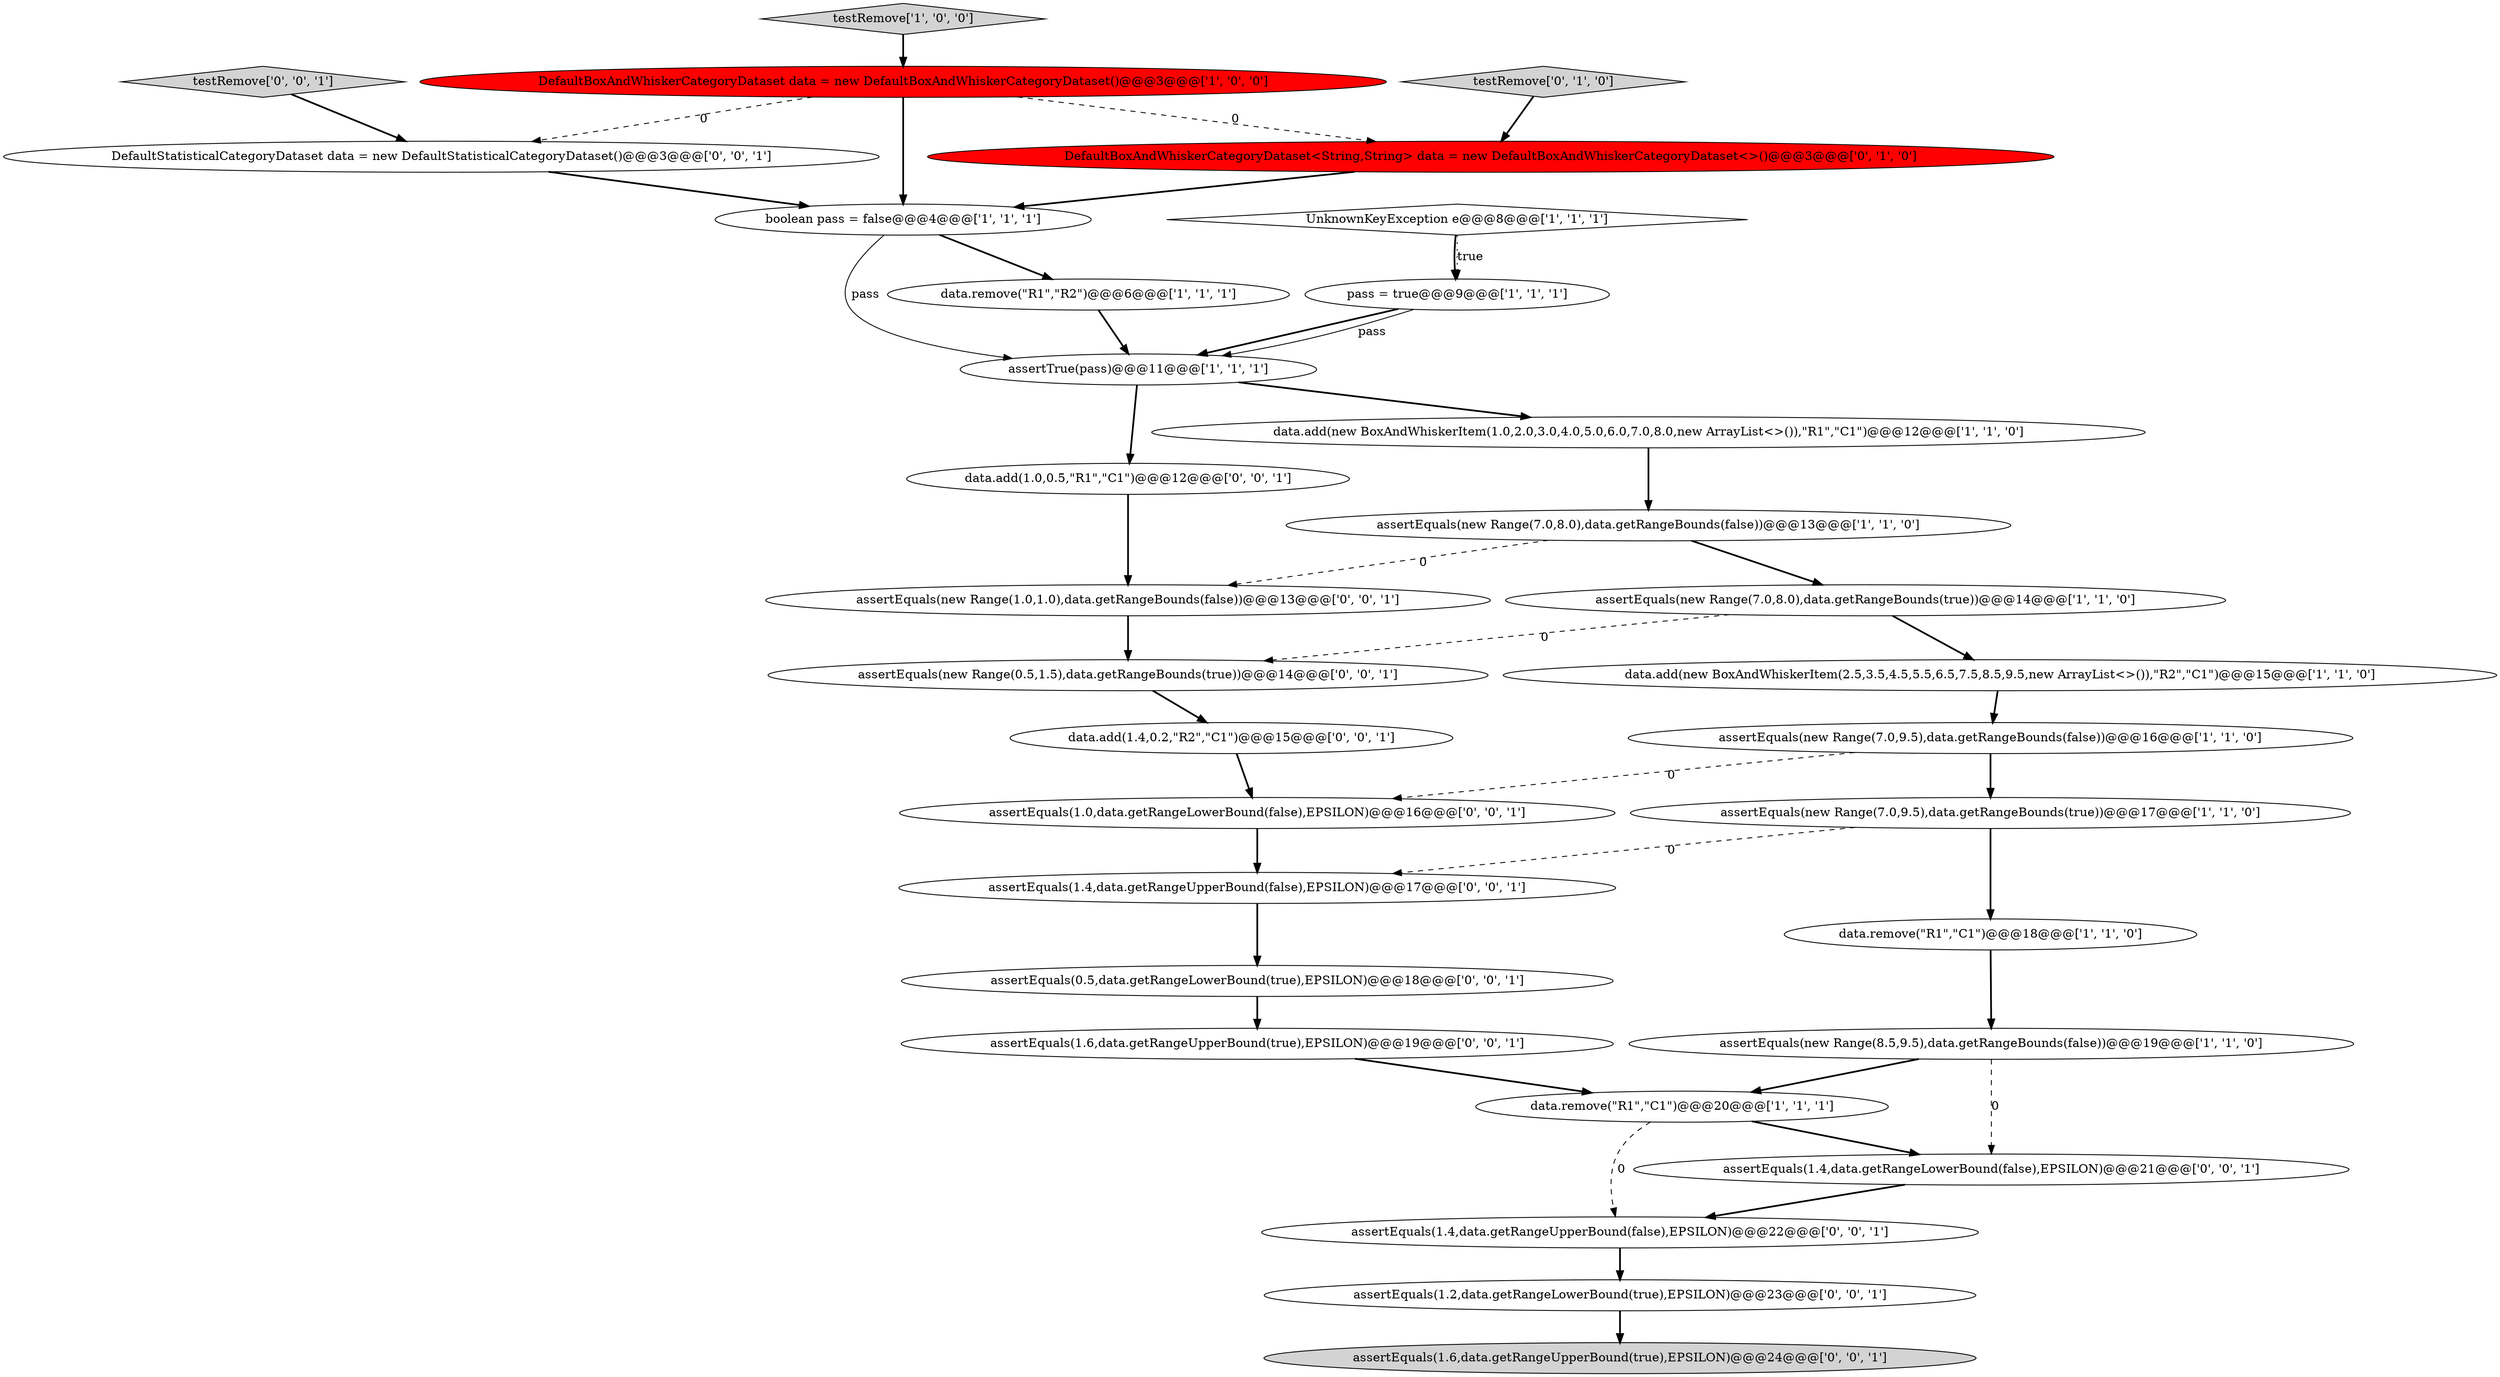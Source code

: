 digraph {
28 [style = filled, label = "testRemove['0', '0', '1']", fillcolor = lightgray, shape = diamond image = "AAA0AAABBB3BBB"];
12 [style = filled, label = "boolean pass = false@@@4@@@['1', '1', '1']", fillcolor = white, shape = ellipse image = "AAA0AAABBB1BBB"];
6 [style = filled, label = "pass = true@@@9@@@['1', '1', '1']", fillcolor = white, shape = ellipse image = "AAA0AAABBB1BBB"];
27 [style = filled, label = "assertEquals(1.4,data.getRangeUpperBound(false),EPSILON)@@@17@@@['0', '0', '1']", fillcolor = white, shape = ellipse image = "AAA0AAABBB3BBB"];
26 [style = filled, label = "assertEquals(new Range(1.0,1.0),data.getRangeBounds(false))@@@13@@@['0', '0', '1']", fillcolor = white, shape = ellipse image = "AAA0AAABBB3BBB"];
7 [style = filled, label = "assertEquals(new Range(7.0,8.0),data.getRangeBounds(false))@@@13@@@['1', '1', '0']", fillcolor = white, shape = ellipse image = "AAA0AAABBB1BBB"];
31 [style = filled, label = "assertEquals(0.5,data.getRangeLowerBound(true),EPSILON)@@@18@@@['0', '0', '1']", fillcolor = white, shape = ellipse image = "AAA0AAABBB3BBB"];
21 [style = filled, label = "assertEquals(1.0,data.getRangeLowerBound(false),EPSILON)@@@16@@@['0', '0', '1']", fillcolor = white, shape = ellipse image = "AAA0AAABBB3BBB"];
23 [style = filled, label = "assertEquals(1.4,data.getRangeUpperBound(false),EPSILON)@@@22@@@['0', '0', '1']", fillcolor = white, shape = ellipse image = "AAA0AAABBB3BBB"];
3 [style = filled, label = "UnknownKeyException e@@@8@@@['1', '1', '1']", fillcolor = white, shape = diamond image = "AAA0AAABBB1BBB"];
9 [style = filled, label = "testRemove['1', '0', '0']", fillcolor = lightgray, shape = diamond image = "AAA0AAABBB1BBB"];
10 [style = filled, label = "data.remove(\"R1\",\"C1\")@@@20@@@['1', '1', '1']", fillcolor = white, shape = ellipse image = "AAA0AAABBB1BBB"];
19 [style = filled, label = "DefaultStatisticalCategoryDataset data = new DefaultStatisticalCategoryDataset()@@@3@@@['0', '0', '1']", fillcolor = white, shape = ellipse image = "AAA0AAABBB3BBB"];
5 [style = filled, label = "assertEquals(new Range(7.0,8.0),data.getRangeBounds(true))@@@14@@@['1', '1', '0']", fillcolor = white, shape = ellipse image = "AAA0AAABBB1BBB"];
11 [style = filled, label = "DefaultBoxAndWhiskerCategoryDataset data = new DefaultBoxAndWhiskerCategoryDataset()@@@3@@@['1', '0', '0']", fillcolor = red, shape = ellipse image = "AAA1AAABBB1BBB"];
8 [style = filled, label = "assertEquals(new Range(7.0,9.5),data.getRangeBounds(true))@@@17@@@['1', '1', '0']", fillcolor = white, shape = ellipse image = "AAA0AAABBB1BBB"];
24 [style = filled, label = "assertEquals(1.6,data.getRangeUpperBound(true),EPSILON)@@@19@@@['0', '0', '1']", fillcolor = white, shape = ellipse image = "AAA0AAABBB3BBB"];
17 [style = filled, label = "DefaultBoxAndWhiskerCategoryDataset<String,String> data = new DefaultBoxAndWhiskerCategoryDataset<>()@@@3@@@['0', '1', '0']", fillcolor = red, shape = ellipse image = "AAA1AAABBB2BBB"];
29 [style = filled, label = "data.add(1.4,0.2,\"R2\",\"C1\")@@@15@@@['0', '0', '1']", fillcolor = white, shape = ellipse image = "AAA0AAABBB3BBB"];
25 [style = filled, label = "data.add(1.0,0.5,\"R1\",\"C1\")@@@12@@@['0', '0', '1']", fillcolor = white, shape = ellipse image = "AAA0AAABBB3BBB"];
4 [style = filled, label = "data.remove(\"R1\",\"C1\")@@@18@@@['1', '1', '0']", fillcolor = white, shape = ellipse image = "AAA0AAABBB1BBB"];
22 [style = filled, label = "assertEquals(1.4,data.getRangeLowerBound(false),EPSILON)@@@21@@@['0', '0', '1']", fillcolor = white, shape = ellipse image = "AAA0AAABBB3BBB"];
14 [style = filled, label = "data.add(new BoxAndWhiskerItem(1.0,2.0,3.0,4.0,5.0,6.0,7.0,8.0,new ArrayList<>()),\"R1\",\"C1\")@@@12@@@['1', '1', '0']", fillcolor = white, shape = ellipse image = "AAA0AAABBB1BBB"];
15 [style = filled, label = "data.add(new BoxAndWhiskerItem(2.5,3.5,4.5,5.5,6.5,7.5,8.5,9.5,new ArrayList<>()),\"R2\",\"C1\")@@@15@@@['1', '1', '0']", fillcolor = white, shape = ellipse image = "AAA0AAABBB1BBB"];
20 [style = filled, label = "assertEquals(1.6,data.getRangeUpperBound(true),EPSILON)@@@24@@@['0', '0', '1']", fillcolor = lightgray, shape = ellipse image = "AAA0AAABBB3BBB"];
0 [style = filled, label = "assertTrue(pass)@@@11@@@['1', '1', '1']", fillcolor = white, shape = ellipse image = "AAA0AAABBB1BBB"];
1 [style = filled, label = "assertEquals(new Range(7.0,9.5),data.getRangeBounds(false))@@@16@@@['1', '1', '0']", fillcolor = white, shape = ellipse image = "AAA0AAABBB1BBB"];
13 [style = filled, label = "assertEquals(new Range(8.5,9.5),data.getRangeBounds(false))@@@19@@@['1', '1', '0']", fillcolor = white, shape = ellipse image = "AAA0AAABBB1BBB"];
18 [style = filled, label = "assertEquals(1.2,data.getRangeLowerBound(true),EPSILON)@@@23@@@['0', '0', '1']", fillcolor = white, shape = ellipse image = "AAA0AAABBB3BBB"];
30 [style = filled, label = "assertEquals(new Range(0.5,1.5),data.getRangeBounds(true))@@@14@@@['0', '0', '1']", fillcolor = white, shape = ellipse image = "AAA0AAABBB3BBB"];
16 [style = filled, label = "testRemove['0', '1', '0']", fillcolor = lightgray, shape = diamond image = "AAA0AAABBB2BBB"];
2 [style = filled, label = "data.remove(\"R1\",\"R2\")@@@6@@@['1', '1', '1']", fillcolor = white, shape = ellipse image = "AAA0AAABBB1BBB"];
24->10 [style = bold, label=""];
10->22 [style = bold, label=""];
13->10 [style = bold, label=""];
1->8 [style = bold, label=""];
9->11 [style = bold, label=""];
19->12 [style = bold, label=""];
21->27 [style = bold, label=""];
31->24 [style = bold, label=""];
4->13 [style = bold, label=""];
5->15 [style = bold, label=""];
3->6 [style = bold, label=""];
27->31 [style = bold, label=""];
11->12 [style = bold, label=""];
6->0 [style = bold, label=""];
1->21 [style = dashed, label="0"];
11->17 [style = dashed, label="0"];
16->17 [style = bold, label=""];
3->6 [style = dotted, label="true"];
22->23 [style = bold, label=""];
30->29 [style = bold, label=""];
29->21 [style = bold, label=""];
12->0 [style = solid, label="pass"];
14->7 [style = bold, label=""];
26->30 [style = bold, label=""];
18->20 [style = bold, label=""];
12->2 [style = bold, label=""];
0->14 [style = bold, label=""];
2->0 [style = bold, label=""];
7->5 [style = bold, label=""];
17->12 [style = bold, label=""];
0->25 [style = bold, label=""];
11->19 [style = dashed, label="0"];
25->26 [style = bold, label=""];
28->19 [style = bold, label=""];
8->27 [style = dashed, label="0"];
6->0 [style = solid, label="pass"];
8->4 [style = bold, label=""];
7->26 [style = dashed, label="0"];
13->22 [style = dashed, label="0"];
23->18 [style = bold, label=""];
10->23 [style = dashed, label="0"];
5->30 [style = dashed, label="0"];
15->1 [style = bold, label=""];
}

